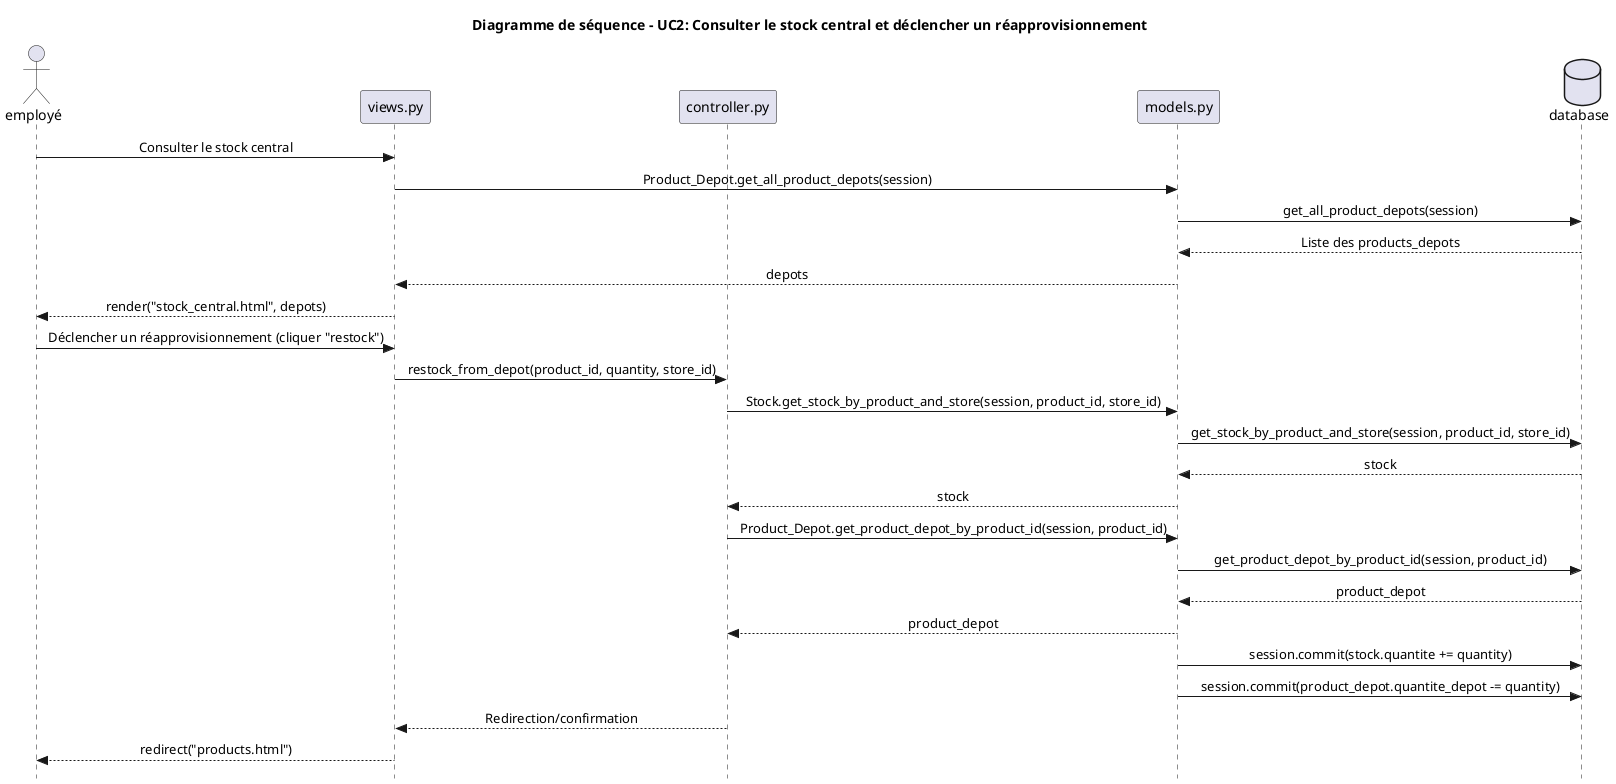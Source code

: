 @startuml
skinparam style strictuml
skinparam defaultfontname Verdana
skinparam sequence {
    MessageAlign center
}

title Diagramme de séquence - UC2: Consulter le stock central et déclencher un réapprovisionnement

actor employé as user
participant "views.py" as vue
participant "controller.py" as controller
participant "models.py" as model
database "database" as db

user -> vue : Consulter le stock central
vue -> model : Product_Depot.get_all_product_depots(session)
model -> db : get_all_product_depots(session)
db --> model : Liste des products_depots
model --> vue : depots
vue --> user : render("stock_central.html", depots)

user -> vue : Déclencher un réapprovisionnement (cliquer "restock")
vue -> controller : restock_from_depot(product_id, quantity, store_id)
controller -> model : Stock.get_stock_by_product_and_store(session, product_id, store_id)
model -> db : get_stock_by_product_and_store(session, product_id, store_id)
db --> model : stock
model --> controller : stock
controller -> model : Product_Depot.get_product_depot_by_product_id(session, product_id)
model -> db : get_product_depot_by_product_id(session, product_id)
db --> model : product_depot
model --> controller : product_depot
model -> db : session.commit(stock.quantite += quantity)
model -> db : session.commit(product_depot.quantite_depot -= quantity)
controller --> vue : Redirection/confirmation
vue --> user : redirect("products.html")



@enduml